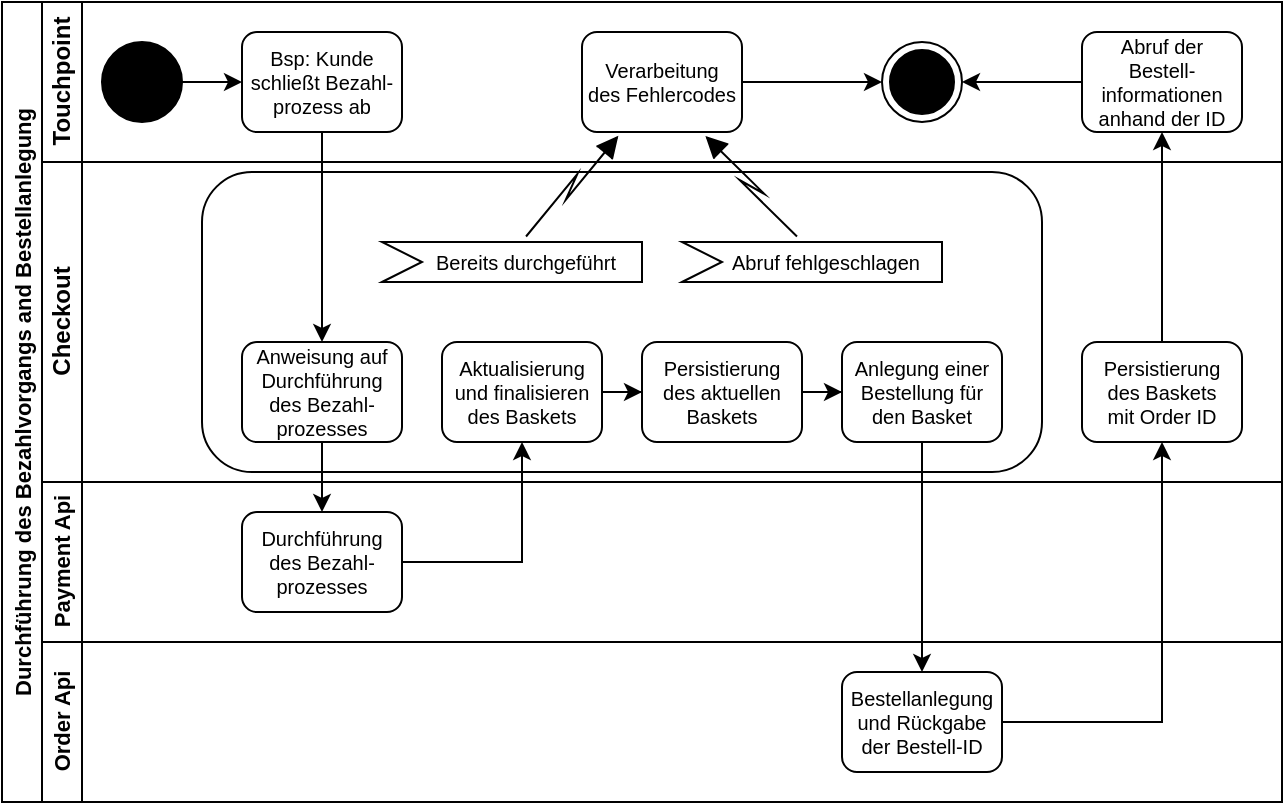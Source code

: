 <mxfile version="15.7.3" type="device"><diagram id="UwIKP6m48wc_oYwi1pg5" name="Seite-1"><mxGraphModel dx="760" dy="-947" grid="1" gridSize="10" guides="1" tooltips="1" connect="1" arrows="1" fold="1" page="1" pageScale="1" pageWidth="1169" pageHeight="827" math="0" shadow="0"><root><mxCell id="0"/><mxCell id="1" parent="0"/><mxCell id="umzDVVduOczW6B6ZaLSD-1" value="Durchführung des Bezahlvorgangs and Bestellanlegung" style="swimlane;childLayout=stackLayout;resizeParent=1;resizeParentMax=0;horizontal=0;startSize=20;horizontalStack=0;fontColor=#000000;strokeColor=#000000;fontSize=11;fillColor=none;" parent="1" vertex="1"><mxGeometry x="10" y="1790" width="640" height="400" as="geometry"/></mxCell><mxCell id="umzDVVduOczW6B6ZaLSD-2" value="Touchpoint" style="swimlane;html=1;startSize=20;horizontal=0;fontColor=#000000;strokeColor=#000000;fillColor=none;" parent="umzDVVduOczW6B6ZaLSD-1" vertex="1"><mxGeometry x="20" width="620" height="80" as="geometry"/></mxCell><mxCell id="umzDVVduOczW6B6ZaLSD-3" value="" style="edgeStyle=orthogonalEdgeStyle;rounded=0;orthogonalLoop=1;jettySize=auto;html=1;fontColor=#000000;strokeColor=#000000;" parent="umzDVVduOczW6B6ZaLSD-2" source="umzDVVduOczW6B6ZaLSD-4" target="umzDVVduOczW6B6ZaLSD-5" edge="1"><mxGeometry relative="1" as="geometry"/></mxCell><mxCell id="umzDVVduOczW6B6ZaLSD-4" value="" style="ellipse;whiteSpace=wrap;html=1;fontColor=#000000;strokeColor=#000000;fillColor=#000000;" parent="umzDVVduOczW6B6ZaLSD-2" vertex="1"><mxGeometry x="30" y="20" width="40" height="40" as="geometry"/></mxCell><mxCell id="umzDVVduOczW6B6ZaLSD-5" value="Bsp: Kunde&#10;schließt Bezahl-&#10;prozess ab" style="rounded=1;fontFamily=Helvetica;fontSize=10;fontColor=#000000;align=center;strokeColor=#000000;fillColor=#FFFFFF;" parent="umzDVVduOczW6B6ZaLSD-2" vertex="1"><mxGeometry x="100" y="15" width="80" height="50" as="geometry"/></mxCell><mxCell id="umzDVVduOczW6B6ZaLSD-6" style="edgeStyle=orthogonalEdgeStyle;rounded=0;orthogonalLoop=1;jettySize=auto;html=1;fontSize=10;fontColor=#000000;strokeColor=#000000;" parent="umzDVVduOczW6B6ZaLSD-2" source="umzDVVduOczW6B6ZaLSD-7" target="umzDVVduOczW6B6ZaLSD-8" edge="1"><mxGeometry relative="1" as="geometry"/></mxCell><mxCell id="umzDVVduOczW6B6ZaLSD-7" value="Verarbeitung&#10;des Fehlercodes" style="rounded=1;fontFamily=Helvetica;fontSize=10;fontColor=#000000;align=center;strokeColor=#000000;fillColor=#FFFFFF;" parent="umzDVVduOczW6B6ZaLSD-2" vertex="1"><mxGeometry x="270" y="15" width="80" height="50" as="geometry"/></mxCell><mxCell id="umzDVVduOczW6B6ZaLSD-8" value="" style="ellipse;html=1;shape=endState;fillColor=#000000;strokeColor=#000000;fontSize=10;fontColor=#000000;" parent="umzDVVduOczW6B6ZaLSD-2" vertex="1"><mxGeometry x="420" y="20" width="40" height="40" as="geometry"/></mxCell><mxCell id="umzDVVduOczW6B6ZaLSD-9" style="edgeStyle=orthogonalEdgeStyle;rounded=0;orthogonalLoop=1;jettySize=auto;html=1;entryX=1;entryY=0.5;entryDx=0;entryDy=0;fontSize=11;fontColor=#000000;strokeColor=#000000;" parent="umzDVVduOczW6B6ZaLSD-2" source="umzDVVduOczW6B6ZaLSD-10" target="umzDVVduOczW6B6ZaLSD-8" edge="1"><mxGeometry relative="1" as="geometry"/></mxCell><mxCell id="umzDVVduOczW6B6ZaLSD-10" value="Abruf der&#10;Bestell-&#10;informationen&#10;anhand der ID" style="rounded=1;fontFamily=Helvetica;fontSize=10;fontColor=#000000;align=center;strokeColor=#000000;fillColor=#FFFFFF;" parent="umzDVVduOczW6B6ZaLSD-2" vertex="1"><mxGeometry x="520" y="15" width="80" height="50" as="geometry"/></mxCell><mxCell id="umzDVVduOczW6B6ZaLSD-11" style="edgeStyle=orthogonalEdgeStyle;rounded=0;orthogonalLoop=1;jettySize=auto;html=1;fontSize=10;fontColor=#000000;strokeColor=#000000;" parent="umzDVVduOczW6B6ZaLSD-1" source="umzDVVduOczW6B6ZaLSD-5" target="umzDVVduOczW6B6ZaLSD-23" edge="1"><mxGeometry relative="1" as="geometry"><mxPoint x="160" y="100" as="targetPoint"/></mxGeometry></mxCell><mxCell id="umzDVVduOczW6B6ZaLSD-13" value="Checkout" style="swimlane;html=1;startSize=20;horizontal=0;fontColor=#000000;strokeColor=#000000;fillColor=none;" parent="umzDVVduOczW6B6ZaLSD-1" vertex="1"><mxGeometry x="20" y="80" width="620" height="160" as="geometry"/></mxCell><mxCell id="A2Im6KzoOC_geHToacM--1" value="" style="html=1;align=right;verticalAlign=top;rounded=1;absoluteArcSize=1;arcSize=50;dashed=0;spacingTop=10;spacingRight=30;sketch=0;fillStyle=auto;fillColor=none;strokeColor=#000000;" parent="umzDVVduOczW6B6ZaLSD-13" vertex="1"><mxGeometry x="80" y="5" width="420" height="150" as="geometry"/></mxCell><mxCell id="umzDVVduOczW6B6ZaLSD-15" style="edgeStyle=orthogonalEdgeStyle;rounded=0;orthogonalLoop=1;jettySize=auto;html=1;fontSize=11;fontColor=#000000;strokeColor=#000000;" parent="umzDVVduOczW6B6ZaLSD-13" source="umzDVVduOczW6B6ZaLSD-16" target="umzDVVduOczW6B6ZaLSD-25" edge="1"><mxGeometry relative="1" as="geometry"><mxPoint x="300" y="125" as="targetPoint"/></mxGeometry></mxCell><mxCell id="umzDVVduOczW6B6ZaLSD-16" value="Aktualisierung&#10;und finalisieren&#10;des Baskets" style="rounded=1;fontFamily=Helvetica;fontSize=10;fontColor=#000000;align=center;strokeColor=#000000;fillColor=#FFFFFF;" parent="umzDVVduOczW6B6ZaLSD-13" vertex="1"><mxGeometry x="200" y="90" width="80" height="50" as="geometry"/></mxCell><mxCell id="umzDVVduOczW6B6ZaLSD-23" value="Anweisung auf&#10;Durchführung&#10;des Bezahl-&#10;prozesses" style="rounded=1;fontFamily=Helvetica;fontSize=10;fontColor=#000000;align=center;strokeColor=#000000;fillColor=#FFFFFF;" parent="umzDVVduOczW6B6ZaLSD-13" vertex="1"><mxGeometry x="100" y="90" width="80" height="50" as="geometry"/></mxCell><mxCell id="umzDVVduOczW6B6ZaLSD-24" style="edgeStyle=orthogonalEdgeStyle;rounded=0;orthogonalLoop=1;jettySize=auto;html=1;fontSize=11;fontColor=#000000;strokeColor=#000000;" parent="umzDVVduOczW6B6ZaLSD-13" source="umzDVVduOczW6B6ZaLSD-25" target="umzDVVduOczW6B6ZaLSD-26" edge="1"><mxGeometry relative="1" as="geometry"/></mxCell><mxCell id="umzDVVduOczW6B6ZaLSD-25" value="Persistierung&#10;des aktuellen&#10;Baskets" style="rounded=1;fontFamily=Helvetica;fontSize=10;fontColor=#000000;align=center;strokeColor=#000000;fillColor=#FFFFFF;" parent="umzDVVduOczW6B6ZaLSD-13" vertex="1"><mxGeometry x="300" y="90" width="80" height="50" as="geometry"/></mxCell><mxCell id="umzDVVduOczW6B6ZaLSD-26" value="Anlegung einer&#10;Bestellung für&#10;den Basket" style="rounded=1;fontFamily=Helvetica;fontSize=10;fontColor=#000000;align=center;strokeColor=#000000;fillColor=#FFFFFF;" parent="umzDVVduOczW6B6ZaLSD-13" vertex="1"><mxGeometry x="400" y="90" width="80" height="50" as="geometry"/></mxCell><mxCell id="umzDVVduOczW6B6ZaLSD-27" value="Persistierung&#10;des Baskets&#10;mit Order ID" style="rounded=1;fontFamily=Helvetica;fontSize=10;fontColor=#000000;align=center;strokeColor=#000000;fillColor=#FFFFFF;" parent="umzDVVduOczW6B6ZaLSD-13" vertex="1"><mxGeometry x="520" y="90" width="80" height="50" as="geometry"/></mxCell><mxCell id="A2Im6KzoOC_geHToacM--2" value="Bereits durchgeführt" style="shape=mxgraph.infographic.ribbonSimple;notch1=20;notch2=0;align=center;verticalAlign=middle;fontSize=10;fontStyle=0;fillColor=#FFFFFF;flipH=0;spacingRight=0;spacingLeft=14;rounded=1;sketch=0;fillStyle=auto;strokeColor=#000000;fontColor=#000000;" parent="umzDVVduOczW6B6ZaLSD-13" vertex="1"><mxGeometry x="170" y="40" width="130" height="20" as="geometry"/></mxCell><mxCell id="A2Im6KzoOC_geHToacM--3" value="Abruf fehlgeschlagen" style="shape=mxgraph.infographic.ribbonSimple;notch1=20;notch2=0;align=center;verticalAlign=middle;fontSize=10;fontStyle=0;fillColor=#FFFFFF;flipH=0;spacingRight=0;spacingLeft=14;rounded=1;sketch=0;fillStyle=auto;strokeColor=#000000;fontColor=#000000;" parent="umzDVVduOczW6B6ZaLSD-13" vertex="1"><mxGeometry x="320" y="40" width="130" height="20" as="geometry"/></mxCell><mxCell id="umzDVVduOczW6B6ZaLSD-28" value="Payment Api" style="swimlane;html=1;startSize=20;horizontal=0;fontColor=#000000;strokeColor=#000000;fontSize=11;fillColor=none;" parent="umzDVVduOczW6B6ZaLSD-1" vertex="1"><mxGeometry x="20" y="240" width="620" height="80" as="geometry"/></mxCell><mxCell id="umzDVVduOczW6B6ZaLSD-29" value="Durchführung&#10;des Bezahl-&#10;prozesses" style="rounded=1;fontFamily=Helvetica;fontSize=10;fontColor=#000000;align=center;strokeColor=#000000;fillColor=#FFFFFF;" parent="umzDVVduOczW6B6ZaLSD-28" vertex="1"><mxGeometry x="100" y="15" width="80" height="50" as="geometry"/></mxCell><mxCell id="umzDVVduOczW6B6ZaLSD-30" value="Order Api" style="swimlane;html=1;startSize=20;horizontal=0;fontColor=#000000;strokeColor=#000000;fontSize=11;fillColor=none;" parent="umzDVVduOczW6B6ZaLSD-1" vertex="1"><mxGeometry x="20" y="320" width="620" height="80" as="geometry"/></mxCell><mxCell id="umzDVVduOczW6B6ZaLSD-31" value="Bestellanlegung&#10;und Rückgabe&#10;der Bestell-ID" style="rounded=1;fontFamily=Helvetica;fontSize=10;fontColor=#000000;align=center;strokeColor=#000000;fillColor=#FFFFFF;" parent="umzDVVduOczW6B6ZaLSD-30" vertex="1"><mxGeometry x="400" y="15" width="80" height="50" as="geometry"/></mxCell><mxCell id="umzDVVduOczW6B6ZaLSD-32" style="edgeStyle=orthogonalEdgeStyle;rounded=0;orthogonalLoop=1;jettySize=auto;html=1;fontSize=11;fontColor=#000000;strokeColor=#000000;" parent="umzDVVduOczW6B6ZaLSD-1" source="umzDVVduOczW6B6ZaLSD-23" target="umzDVVduOczW6B6ZaLSD-29" edge="1"><mxGeometry relative="1" as="geometry"/></mxCell><mxCell id="umzDVVduOczW6B6ZaLSD-33" style="edgeStyle=orthogonalEdgeStyle;rounded=0;orthogonalLoop=1;jettySize=auto;html=1;fontSize=11;fontColor=#000000;strokeColor=#000000;" parent="umzDVVduOczW6B6ZaLSD-1" source="umzDVVduOczW6B6ZaLSD-26" target="umzDVVduOczW6B6ZaLSD-31" edge="1"><mxGeometry relative="1" as="geometry"/></mxCell><mxCell id="umzDVVduOczW6B6ZaLSD-34" style="edgeStyle=orthogonalEdgeStyle;rounded=0;orthogonalLoop=1;jettySize=auto;html=1;entryX=0.5;entryY=1;entryDx=0;entryDy=0;fontSize=11;fontColor=#000000;strokeColor=#000000;" parent="umzDVVduOczW6B6ZaLSD-1" source="umzDVVduOczW6B6ZaLSD-31" target="umzDVVduOczW6B6ZaLSD-27" edge="1"><mxGeometry relative="1" as="geometry"/></mxCell><mxCell id="umzDVVduOczW6B6ZaLSD-35" style="edgeStyle=orthogonalEdgeStyle;rounded=0;orthogonalLoop=1;jettySize=auto;html=1;entryX=0.5;entryY=1;entryDx=0;entryDy=0;fontSize=11;fontColor=#000000;strokeColor=#000000;" parent="umzDVVduOczW6B6ZaLSD-1" source="umzDVVduOczW6B6ZaLSD-27" target="umzDVVduOczW6B6ZaLSD-10" edge="1"><mxGeometry relative="1" as="geometry"/></mxCell><mxCell id="umzDVVduOczW6B6ZaLSD-36" style="edgeStyle=orthogonalEdgeStyle;rounded=0;orthogonalLoop=1;jettySize=auto;html=1;exitX=1;exitY=0.5;exitDx=0;exitDy=0;entryX=0.5;entryY=1;entryDx=0;entryDy=0;fontSize=10;fontColor=#000000;strokeColor=#000000;" parent="umzDVVduOczW6B6ZaLSD-1" source="umzDVVduOczW6B6ZaLSD-29" target="umzDVVduOczW6B6ZaLSD-16" edge="1"><mxGeometry relative="1" as="geometry"/></mxCell><mxCell id="A2Im6KzoOC_geHToacM--4" value="" style="shape=mxgraph.lean_mapping.electronic_info_flow_edge;html=1;rounded=0;fontSize=12;fontColor=#000000;endArrow=classic;endFill=1;strokeColor=#000000;entryX=0.25;entryY=1;entryDx=0;entryDy=0;exitX=0;exitY=0;exitDx=69.5;exitDy=0;exitPerimeter=0;" parent="umzDVVduOczW6B6ZaLSD-1" source="A2Im6KzoOC_geHToacM--2" target="umzDVVduOczW6B6ZaLSD-7" edge="1"><mxGeometry width="160" relative="1" as="geometry"><mxPoint x="-19" y="-2590" as="sourcePoint"/><mxPoint x="310" y="70" as="targetPoint"/><Array as="points"><mxPoint x="260" y="100"/></Array></mxGeometry></mxCell><mxCell id="A2Im6KzoOC_geHToacM--5" value="" style="shape=mxgraph.lean_mapping.electronic_info_flow_edge;html=1;rounded=0;fontSize=12;fontColor=#000000;endArrow=classic;endFill=1;strokeColor=#000000;entryX=0.75;entryY=1;entryDx=0;entryDy=0;exitX=0;exitY=0;exitDx=60;exitDy=0;exitPerimeter=0;" parent="umzDVVduOczW6B6ZaLSD-1" source="A2Im6KzoOC_geHToacM--3" target="umzDVVduOczW6B6ZaLSD-7" edge="1"><mxGeometry width="160" relative="1" as="geometry"><mxPoint x="259.5" y="-1290" as="sourcePoint"/><mxPoint x="350" y="70" as="targetPoint"/><Array as="points"><mxPoint x="270" y="110"/></Array></mxGeometry></mxCell></root></mxGraphModel></diagram></mxfile>